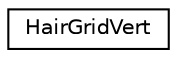 digraph G
{
  edge [fontname="Helvetica",fontsize="10",labelfontname="Helvetica",labelfontsize="10"];
  node [fontname="Helvetica",fontsize="10",shape=record];
  rankdir=LR;
  Node1 [label="HairGridVert",height=0.2,width=0.4,color="black", fillcolor="white", style="filled",URL="$d0/d1e/structHairGridVert.html"];
}
